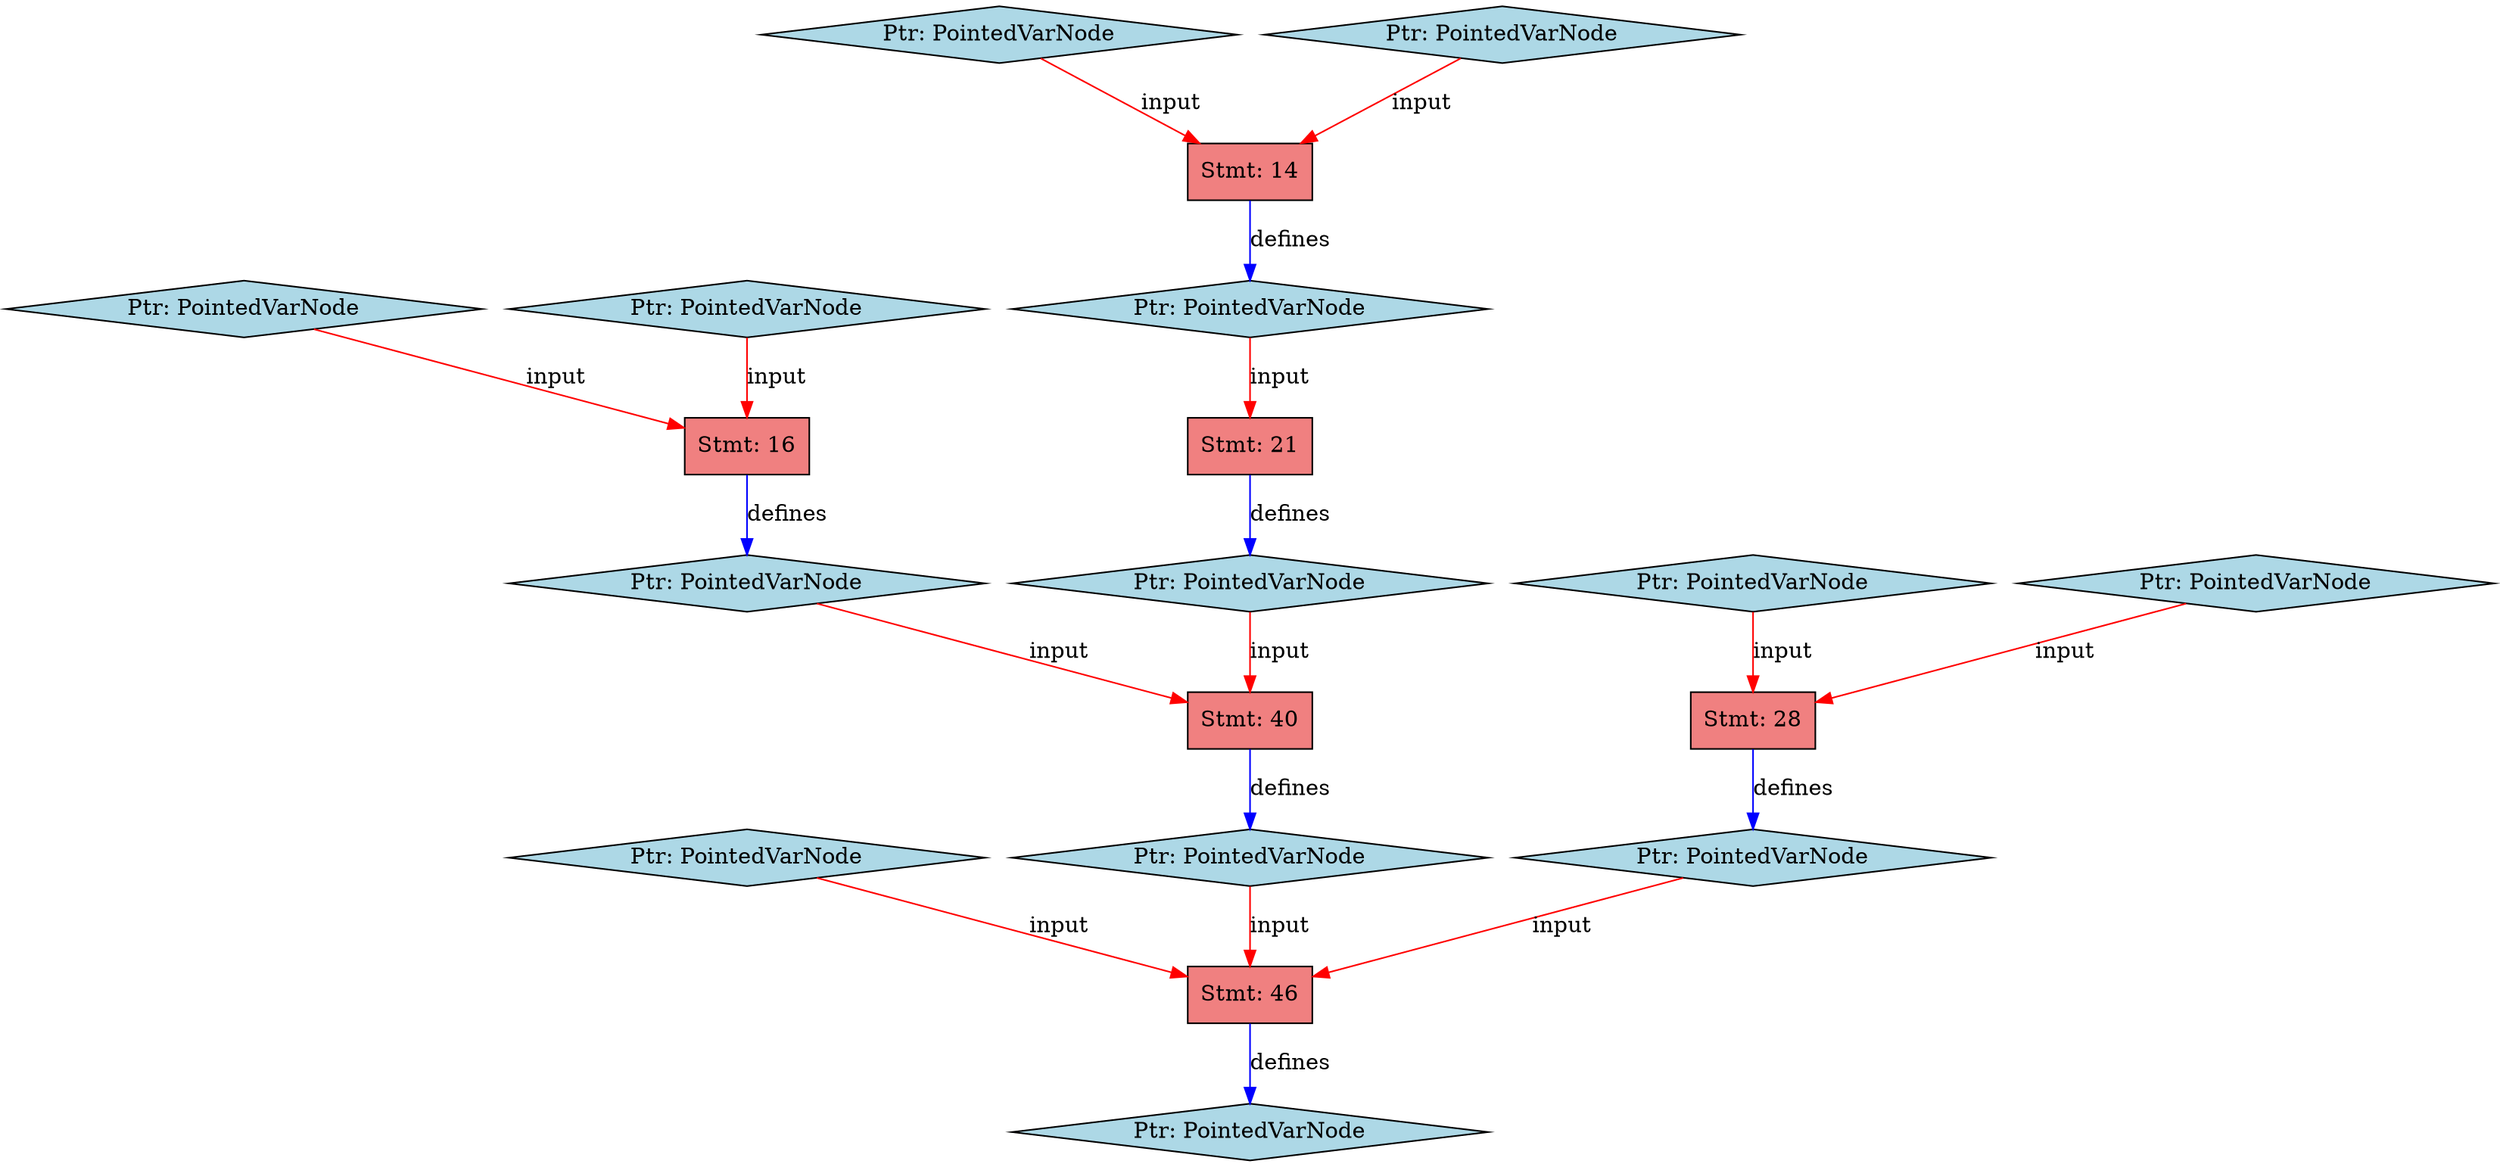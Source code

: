 digraph VarsBuildingTree {
  rankdir=TB;
  node [shape=box, style=filled];
  edge [color=black];

  var_94424320694192 [label="Ptr: PointedVarNode", fillcolor=lightblue, shape=diamond];
  stmt_94424320681168 [label="Stmt: 46", fillcolor=lightcoral, shape=box];
  var_94424320706496 [label="Ptr: PointedVarNode", fillcolor=lightblue, shape=diamond];
  var_94424320706496 -> stmt_94424320681168 [color=red, label="input"];
  var_94424320706560 [label="Ptr: PointedVarNode", fillcolor=lightblue, shape=diamond];
  stmt_94424320681120 [label="Stmt: 40", fillcolor=lightcoral, shape=box];
  var_94424320706688 [label="Ptr: PointedVarNode", fillcolor=lightblue, shape=diamond];
  stmt_94424320698112 [label="Stmt: 16", fillcolor=lightcoral, shape=box];
  var_94424320697168 [label="Ptr: PointedVarNode", fillcolor=lightblue, shape=diamond];
  var_94424320697168 -> stmt_94424320698112 [color=red, label="input"];
  var_94424320698544 [label="Ptr: PointedVarNode", fillcolor=lightblue, shape=diamond];
  var_94424320698544 -> stmt_94424320698112 [color=red, label="input"];
  stmt_94424320698112 -> var_94424320706688 [color=blue, label="defines"];
  var_94424320706688 -> stmt_94424320681120 [color=red, label="input"];
  var_94424320689760 [label="Ptr: PointedVarNode", fillcolor=lightblue, shape=diamond];
  stmt_94424320688528 [label="Stmt: 21", fillcolor=lightcoral, shape=box];
  var_94424320690960 [label="Ptr: PointedVarNode", fillcolor=lightblue, shape=diamond];
  stmt_94424320698320 [label="Stmt: 14", fillcolor=lightcoral, shape=box];
  var_94424320698256 [label="Ptr: PointedVarNode", fillcolor=lightblue, shape=diamond];
  var_94424320698256 -> stmt_94424320698320 [color=red, label="input"];
  var_94424320689856 [label="Ptr: PointedVarNode", fillcolor=lightblue, shape=diamond];
  var_94424320689856 -> stmt_94424320698320 [color=red, label="input"];
  stmt_94424320698320 -> var_94424320690960 [color=blue, label="defines"];
  var_94424320690960 -> stmt_94424320688528 [color=red, label="input"];
  stmt_94424320688528 -> var_94424320689760 [color=blue, label="defines"];
  var_94424320689760 -> stmt_94424320681120 [color=red, label="input"];
  stmt_94424320681120 -> var_94424320706560 [color=blue, label="defines"];
  var_94424320706560 -> stmt_94424320681168 [color=red, label="input"];
  var_94424320706624 [label="Ptr: PointedVarNode", fillcolor=lightblue, shape=diamond];
  stmt_94424320687840 [label="Stmt: 28", fillcolor=lightcoral, shape=box];
  var_94424320698048 [label="Ptr: PointedVarNode", fillcolor=lightblue, shape=diamond];
  var_94424320698048 -> stmt_94424320687840 [color=red, label="input"];
  var_94424320689504 [label="Ptr: PointedVarNode", fillcolor=lightblue, shape=diamond];
  var_94424320689504 -> stmt_94424320687840 [color=red, label="input"];
  stmt_94424320687840 -> var_94424320706624 [color=blue, label="defines"];
  var_94424320706624 -> stmt_94424320681168 [color=red, label="input"];
  stmt_94424320681168 -> var_94424320694192 [color=blue, label="defines"];
}
